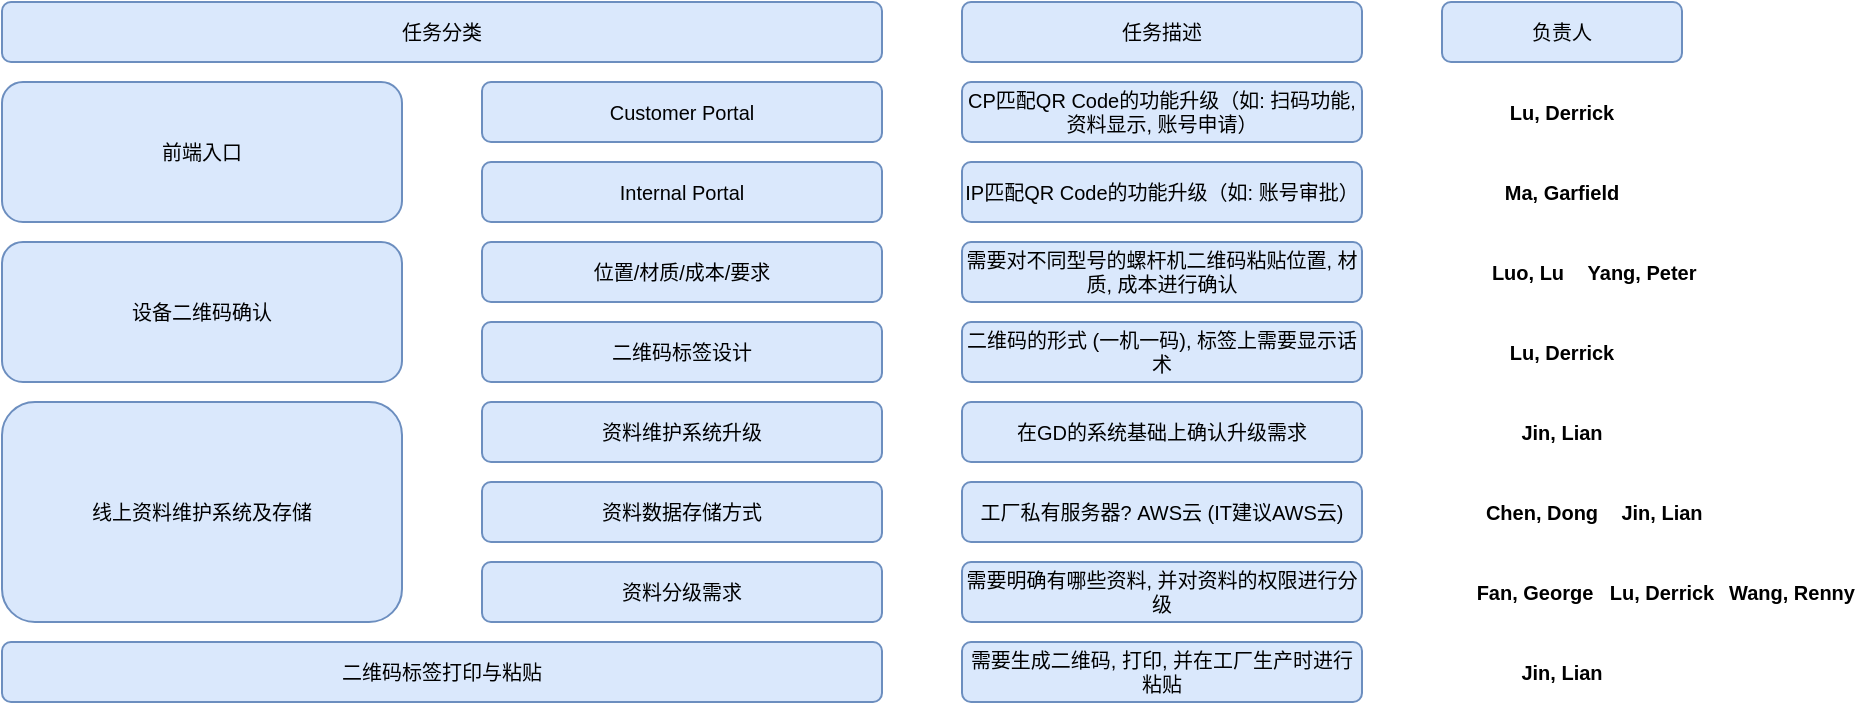 <mxfile version="22.1.20" type="github">
  <diagram name="Page-1" id="ILGk91zIhwfeMO8ojX1q">
    <mxGraphModel dx="794" dy="454" grid="1" gridSize="10" guides="1" tooltips="1" connect="1" arrows="1" fold="1" page="1" pageScale="1" pageWidth="850" pageHeight="1100" math="0" shadow="0">
      <root>
        <mxCell id="0" />
        <mxCell id="1" parent="0" />
        <mxCell id="CPa0qvvWX_ze5yZ_Owoj-1" value="&lt;font style=&quot;font-size: 10px;&quot;&gt;任务分类&lt;br&gt;&lt;/font&gt;" style="rounded=1;whiteSpace=wrap;html=1;fillColor=#dae8fc;strokeColor=#6c8ebf;" vertex="1" parent="1">
          <mxGeometry x="120" y="80" width="440" height="30" as="geometry" />
        </mxCell>
        <mxCell id="CPa0qvvWX_ze5yZ_Owoj-2" value="前端入口" style="rounded=1;whiteSpace=wrap;html=1;fontSize=10;fillColor=#dae8fc;strokeColor=#6c8ebf;" vertex="1" parent="1">
          <mxGeometry x="120" y="120" width="200" height="70" as="geometry" />
        </mxCell>
        <mxCell id="CPa0qvvWX_ze5yZ_Owoj-3" value="设备二维码确认" style="rounded=1;whiteSpace=wrap;html=1;fontSize=10;fillColor=#dae8fc;strokeColor=#6c8ebf;" vertex="1" parent="1">
          <mxGeometry x="120" y="200" width="200" height="70" as="geometry" />
        </mxCell>
        <mxCell id="CPa0qvvWX_ze5yZ_Owoj-4" value="&lt;font style=&quot;font-size: 10px;&quot;&gt;线上资料维护系统及存储&lt;br&gt;&lt;/font&gt;" style="rounded=1;whiteSpace=wrap;html=1;fillColor=#dae8fc;strokeColor=#6c8ebf;" vertex="1" parent="1">
          <mxGeometry x="120" y="280" width="200" height="110" as="geometry" />
        </mxCell>
        <mxCell id="CPa0qvvWX_ze5yZ_Owoj-5" value="&lt;font style=&quot;font-size: 10px;&quot;&gt;二维码标签打印与粘贴&lt;br&gt;&lt;/font&gt;" style="rounded=1;whiteSpace=wrap;html=1;fillColor=#dae8fc;strokeColor=#6c8ebf;" vertex="1" parent="1">
          <mxGeometry x="120" y="400" width="440" height="30" as="geometry" />
        </mxCell>
        <mxCell id="CPa0qvvWX_ze5yZ_Owoj-6" value="Customer Portal" style="rounded=1;whiteSpace=wrap;html=1;fontSize=10;fillColor=#dae8fc;strokeColor=#6c8ebf;" vertex="1" parent="1">
          <mxGeometry x="360" y="120" width="200" height="30" as="geometry" />
        </mxCell>
        <mxCell id="CPa0qvvWX_ze5yZ_Owoj-7" value="Internal Portal" style="rounded=1;whiteSpace=wrap;html=1;fontSize=10;fillColor=#dae8fc;strokeColor=#6c8ebf;" vertex="1" parent="1">
          <mxGeometry x="360" y="160" width="200" height="30" as="geometry" />
        </mxCell>
        <mxCell id="CPa0qvvWX_ze5yZ_Owoj-8" value="位置/材质/成本/要求" style="rounded=1;whiteSpace=wrap;html=1;fontSize=10;fillColor=#dae8fc;strokeColor=#6c8ebf;" vertex="1" parent="1">
          <mxGeometry x="360" y="200" width="200" height="30" as="geometry" />
        </mxCell>
        <mxCell id="CPa0qvvWX_ze5yZ_Owoj-9" value="二维码标签设计" style="rounded=1;whiteSpace=wrap;html=1;fontSize=10;fillColor=#dae8fc;strokeColor=#6c8ebf;" vertex="1" parent="1">
          <mxGeometry x="360" y="240" width="200" height="30" as="geometry" />
        </mxCell>
        <mxCell id="CPa0qvvWX_ze5yZ_Owoj-10" value="资料维护系统升级" style="rounded=1;whiteSpace=wrap;html=1;fontSize=10;fillColor=#dae8fc;strokeColor=#6c8ebf;" vertex="1" parent="1">
          <mxGeometry x="360" y="280" width="200" height="30" as="geometry" />
        </mxCell>
        <mxCell id="CPa0qvvWX_ze5yZ_Owoj-11" value="资料数据存储方式" style="rounded=1;whiteSpace=wrap;html=1;fontSize=10;fillColor=#dae8fc;strokeColor=#6c8ebf;" vertex="1" parent="1">
          <mxGeometry x="360" y="320" width="200" height="30" as="geometry" />
        </mxCell>
        <mxCell id="CPa0qvvWX_ze5yZ_Owoj-12" value="资料分级需求" style="rounded=1;whiteSpace=wrap;html=1;fontSize=10;fillColor=#dae8fc;strokeColor=#6c8ebf;" vertex="1" parent="1">
          <mxGeometry x="360" y="360" width="200" height="30" as="geometry" />
        </mxCell>
        <mxCell id="CPa0qvvWX_ze5yZ_Owoj-13" value="CP匹配QR Code的功能升级（如: 扫码功能, 资料显示, 账号申请）" style="rounded=1;whiteSpace=wrap;html=1;fontSize=10;fillColor=#dae8fc;strokeColor=#6c8ebf;" vertex="1" parent="1">
          <mxGeometry x="600" y="120" width="200" height="30" as="geometry" />
        </mxCell>
        <mxCell id="CPa0qvvWX_ze5yZ_Owoj-14" value="IP匹配QR Code的功能升级（如: 账号审批）" style="rounded=1;whiteSpace=wrap;html=1;fontSize=10;fillColor=#dae8fc;strokeColor=#6c8ebf;" vertex="1" parent="1">
          <mxGeometry x="600" y="160" width="200" height="30" as="geometry" />
        </mxCell>
        <mxCell id="CPa0qvvWX_ze5yZ_Owoj-15" value="需要对不同型号的螺杆机二维码粘贴位置, 材质, 成本进行确认" style="rounded=1;whiteSpace=wrap;html=1;fontSize=10;fillColor=#dae8fc;strokeColor=#6c8ebf;" vertex="1" parent="1">
          <mxGeometry x="600" y="200" width="200" height="30" as="geometry" />
        </mxCell>
        <mxCell id="CPa0qvvWX_ze5yZ_Owoj-16" value="二维码的形式 (一机一码), 标签上需要显示话术" style="rounded=1;whiteSpace=wrap;html=1;fontSize=10;fillColor=#dae8fc;strokeColor=#6c8ebf;" vertex="1" parent="1">
          <mxGeometry x="600" y="240" width="200" height="30" as="geometry" />
        </mxCell>
        <mxCell id="CPa0qvvWX_ze5yZ_Owoj-17" value="在GD的系统基础上确认升级需求" style="rounded=1;whiteSpace=wrap;html=1;fontSize=10;fillColor=#dae8fc;strokeColor=#6c8ebf;" vertex="1" parent="1">
          <mxGeometry x="600" y="280" width="200" height="30" as="geometry" />
        </mxCell>
        <mxCell id="CPa0qvvWX_ze5yZ_Owoj-18" value="工厂私有服务器? AWS云 (IT建议AWS云)" style="rounded=1;whiteSpace=wrap;html=1;fontSize=10;fillColor=#dae8fc;strokeColor=#6c8ebf;" vertex="1" parent="1">
          <mxGeometry x="600" y="320" width="200" height="30" as="geometry" />
        </mxCell>
        <mxCell id="CPa0qvvWX_ze5yZ_Owoj-19" value="需要明确有哪些资料, 并对资料的权限进行分级" style="rounded=1;whiteSpace=wrap;html=1;fontSize=10;fillColor=#dae8fc;strokeColor=#6c8ebf;" vertex="1" parent="1">
          <mxGeometry x="600" y="360" width="200" height="30" as="geometry" />
        </mxCell>
        <mxCell id="CPa0qvvWX_ze5yZ_Owoj-20" value="需要生成二维码, 打印, 并在工厂生产时进行粘贴" style="rounded=1;whiteSpace=wrap;html=1;fontSize=10;fillColor=#dae8fc;strokeColor=#6c8ebf;" vertex="1" parent="1">
          <mxGeometry x="600" y="400" width="200" height="30" as="geometry" />
        </mxCell>
        <mxCell id="CPa0qvvWX_ze5yZ_Owoj-21" value="&lt;font style=&quot;font-size: 10px;&quot;&gt;任务描述&lt;br&gt;&lt;/font&gt;" style="rounded=1;whiteSpace=wrap;html=1;fillColor=#dae8fc;strokeColor=#6c8ebf;" vertex="1" parent="1">
          <mxGeometry x="600" y="80" width="200" height="30" as="geometry" />
        </mxCell>
        <mxCell id="CPa0qvvWX_ze5yZ_Owoj-22" value="&lt;font style=&quot;font-size: 10px;&quot;&gt;负责人&lt;br&gt;&lt;/font&gt;" style="rounded=1;whiteSpace=wrap;html=1;fillColor=#dae8fc;strokeColor=#6c8ebf;" vertex="1" parent="1">
          <mxGeometry x="840" y="80" width="120" height="30" as="geometry" />
        </mxCell>
        <mxCell id="CPa0qvvWX_ze5yZ_Owoj-23" value="&lt;font style=&quot;font-size: 10px;&quot;&gt;&lt;b&gt;Lu, Derrick&lt;/b&gt;&lt;/font&gt;" style="text;html=1;strokeColor=none;fillColor=none;align=center;verticalAlign=middle;whiteSpace=wrap;rounded=0;" vertex="1" parent="1">
          <mxGeometry x="870" y="120" width="60" height="30" as="geometry" />
        </mxCell>
        <mxCell id="CPa0qvvWX_ze5yZ_Owoj-24" value="&lt;font style=&quot;font-size: 10px;&quot;&gt;&lt;b&gt;Ma, Garfield&lt;/b&gt;&lt;/font&gt;" style="text;html=1;strokeColor=none;fillColor=none;align=center;verticalAlign=middle;whiteSpace=wrap;rounded=0;" vertex="1" parent="1">
          <mxGeometry x="870" y="160" width="60" height="30" as="geometry" />
        </mxCell>
        <mxCell id="CPa0qvvWX_ze5yZ_Owoj-25" value="&lt;font style=&quot;font-size: 10px;&quot;&gt;&lt;b&gt;Lu, Derrick&lt;/b&gt;&lt;/font&gt;" style="text;html=1;strokeColor=none;fillColor=none;align=center;verticalAlign=middle;whiteSpace=wrap;rounded=0;" vertex="1" parent="1">
          <mxGeometry x="870" y="240" width="60" height="30" as="geometry" />
        </mxCell>
        <mxCell id="CPa0qvvWX_ze5yZ_Owoj-26" value="&lt;font style=&quot;font-size: 10px;&quot;&gt;&lt;b&gt;Lu, Derrick&lt;/b&gt;&lt;/font&gt;" style="text;html=1;strokeColor=none;fillColor=none;align=center;verticalAlign=middle;whiteSpace=wrap;rounded=0;" vertex="1" parent="1">
          <mxGeometry x="920" y="360" width="60" height="30" as="geometry" />
        </mxCell>
        <mxCell id="CPa0qvvWX_ze5yZ_Owoj-27" value="&lt;font style=&quot;font-size: 10px;&quot;&gt;&lt;b&gt;Jin, Lian&lt;/b&gt;&lt;/font&gt;" style="text;html=1;strokeColor=none;fillColor=none;align=center;verticalAlign=middle;whiteSpace=wrap;rounded=0;" vertex="1" parent="1">
          <mxGeometry x="870" y="280" width="60" height="30" as="geometry" />
        </mxCell>
        <mxCell id="CPa0qvvWX_ze5yZ_Owoj-28" value="&lt;font style=&quot;font-size: 10px;&quot;&gt;&lt;b&gt;Luo, Lu&lt;/b&gt;&lt;/font&gt;" style="text;html=1;strokeColor=none;fillColor=none;align=center;verticalAlign=middle;whiteSpace=wrap;rounded=0;" vertex="1" parent="1">
          <mxGeometry x="853" y="200" width="60" height="30" as="geometry" />
        </mxCell>
        <mxCell id="CPa0qvvWX_ze5yZ_Owoj-29" value="&lt;font style=&quot;font-size: 10px;&quot;&gt;&lt;b&gt;Yang, Peter&lt;/b&gt;&lt;/font&gt;" style="text;html=1;strokeColor=none;fillColor=none;align=center;verticalAlign=middle;whiteSpace=wrap;rounded=0;" vertex="1" parent="1">
          <mxGeometry x="910" y="200" width="60" height="30" as="geometry" />
        </mxCell>
        <mxCell id="CPa0qvvWX_ze5yZ_Owoj-30" value="&lt;font style=&quot;font-size: 10px;&quot;&gt;&lt;b&gt;Jin, Lian&lt;/b&gt;&lt;/font&gt;" style="text;html=1;strokeColor=none;fillColor=none;align=center;verticalAlign=middle;whiteSpace=wrap;rounded=0;" vertex="1" parent="1">
          <mxGeometry x="920" y="320" width="60" height="30" as="geometry" />
        </mxCell>
        <mxCell id="CPa0qvvWX_ze5yZ_Owoj-31" value="&lt;font style=&quot;font-size: 10px;&quot;&gt;&lt;b&gt;Chen, Dong&lt;/b&gt;&lt;/font&gt;" style="text;html=1;strokeColor=none;fillColor=none;align=center;verticalAlign=middle;whiteSpace=wrap;rounded=0;" vertex="1" parent="1">
          <mxGeometry x="860" y="320" width="60" height="30" as="geometry" />
        </mxCell>
        <mxCell id="CPa0qvvWX_ze5yZ_Owoj-32" value="&lt;font style=&quot;font-size: 10px;&quot;&gt;&lt;b&gt;Fan, George&lt;/b&gt;&lt;/font&gt;" style="text;html=1;strokeColor=none;fillColor=none;align=center;verticalAlign=middle;whiteSpace=wrap;rounded=0;" vertex="1" parent="1">
          <mxGeometry x="853" y="360" width="67" height="30" as="geometry" />
        </mxCell>
        <mxCell id="CPa0qvvWX_ze5yZ_Owoj-33" value="&lt;span style=&quot;font-size: 10px;&quot;&gt;&lt;b&gt;Wang, Renny&lt;/b&gt;&lt;/span&gt;" style="text;html=1;strokeColor=none;fillColor=none;align=center;verticalAlign=middle;whiteSpace=wrap;rounded=0;" vertex="1" parent="1">
          <mxGeometry x="980" y="360" width="70" height="30" as="geometry" />
        </mxCell>
        <mxCell id="CPa0qvvWX_ze5yZ_Owoj-34" value="&lt;font style=&quot;font-size: 10px;&quot;&gt;&lt;b&gt;Jin, Lian&lt;/b&gt;&lt;/font&gt;" style="text;html=1;strokeColor=none;fillColor=none;align=center;verticalAlign=middle;whiteSpace=wrap;rounded=0;" vertex="1" parent="1">
          <mxGeometry x="870" y="400" width="60" height="30" as="geometry" />
        </mxCell>
      </root>
    </mxGraphModel>
  </diagram>
</mxfile>
